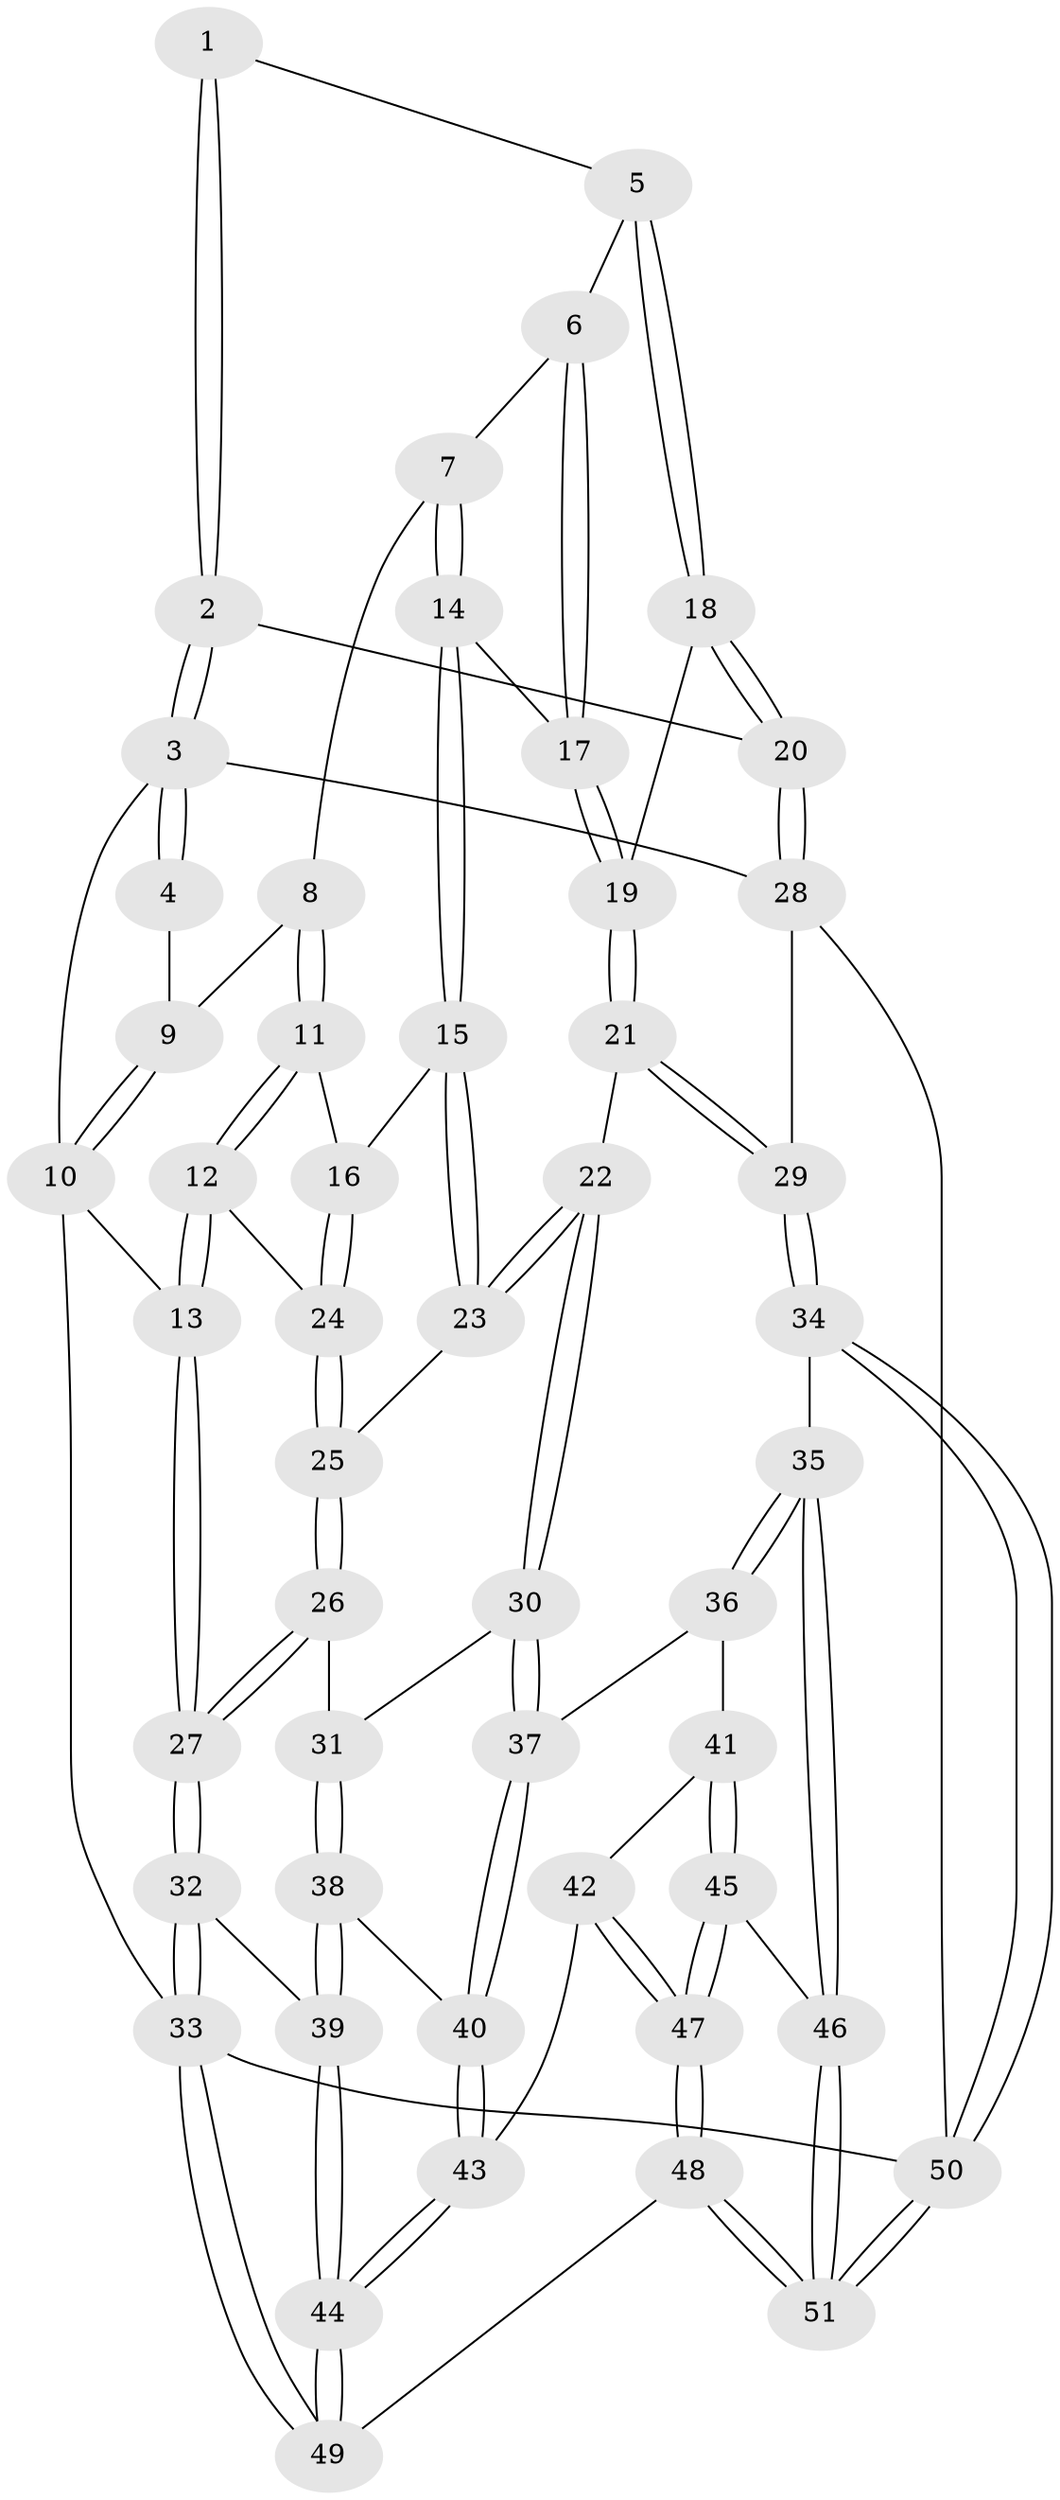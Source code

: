 // Generated by graph-tools (version 1.1) at 2025/38/03/09/25 02:38:33]
// undirected, 51 vertices, 124 edges
graph export_dot {
graph [start="1"]
  node [color=gray90,style=filled];
  1 [pos="+0.6841596628196305+0.1154745977644908"];
  2 [pos="+1+0.28637964092511403"];
  3 [pos="+1+0"];
  4 [pos="+0.5692571522973702+0"];
  5 [pos="+0.6203648212024896+0.2275299261376705"];
  6 [pos="+0.6051968763181527+0.22946511936548386"];
  7 [pos="+0.4007352748281774+0.14224632483744204"];
  8 [pos="+0.31283769833633535+0"];
  9 [pos="+0.31029581786817073+0"];
  10 [pos="+0+0"];
  11 [pos="+0.245207224381534+0.13935009607224677"];
  12 [pos="+0.0038806155237300576+0.2942245025061102"];
  13 [pos="+0+0.2914849338514695"];
  14 [pos="+0.43018628542120463+0.2939340184445488"];
  15 [pos="+0.38842044243488616+0.3636009428706016"];
  16 [pos="+0.23078596548920235+0.32728100858358694"];
  17 [pos="+0.5108073024083+0.3152190325047819"];
  18 [pos="+0.6481994709343272+0.28194725732310155"];
  19 [pos="+0.5969084849413279+0.4315456329976018"];
  20 [pos="+1+0.3817941980173245"];
  21 [pos="+0.6124678950346678+0.5248637156736571"];
  22 [pos="+0.43044538936493393+0.5347628762379857"];
  23 [pos="+0.4062371724995568+0.48194953495863935"];
  24 [pos="+0.18938226898007168+0.37479731031027413"];
  25 [pos="+0.1898449244975266+0.4090979961621189"];
  26 [pos="+0.15826907668800455+0.5041086144243224"];
  27 [pos="+0+0.6625812377125513"];
  28 [pos="+0.9731729872090829+0.5557349378763268"];
  29 [pos="+0.8207803782272164+0.6374194040653035"];
  30 [pos="+0.36064950826071124+0.6113648986749428"];
  31 [pos="+0.3235010719653884+0.6062916243438825"];
  32 [pos="+0+0.6800130907979964"];
  33 [pos="+0+1"];
  34 [pos="+0.7974345634750747+0.6867606527843706"];
  35 [pos="+0.6857101786741766+0.7689413423988177"];
  36 [pos="+0.38876636257420677+0.6865958354837579"];
  37 [pos="+0.3643372778000273+0.6377133092391466"];
  38 [pos="+0.14864336219248248+0.7097353450262788"];
  39 [pos="+0+0.6996861205488935"];
  40 [pos="+0.2481726510142161+0.7889573166106898"];
  41 [pos="+0.40296539460066033+0.7754277849022931"];
  42 [pos="+0.29625288924088944+0.8250751085457572"];
  43 [pos="+0.2540525279356751+0.8224410290731993"];
  44 [pos="+0.2001009000871429+0.9149866911779887"];
  45 [pos="+0.49845478814371813+0.9175750142014708"];
  46 [pos="+0.6366219522568155+0.819992596467738"];
  47 [pos="+0.46138482872009495+0.9951750959889861"];
  48 [pos="+0.4041377425885931+1"];
  49 [pos="+0.2691211884917361+1"];
  50 [pos="+0.9562501579158891+1"];
  51 [pos="+0.7944283995008619+1"];
  1 -- 2;
  1 -- 2;
  1 -- 5;
  2 -- 3;
  2 -- 3;
  2 -- 20;
  3 -- 4;
  3 -- 4;
  3 -- 10;
  3 -- 28;
  4 -- 9;
  5 -- 6;
  5 -- 18;
  5 -- 18;
  6 -- 7;
  6 -- 17;
  6 -- 17;
  7 -- 8;
  7 -- 14;
  7 -- 14;
  8 -- 9;
  8 -- 11;
  8 -- 11;
  9 -- 10;
  9 -- 10;
  10 -- 13;
  10 -- 33;
  11 -- 12;
  11 -- 12;
  11 -- 16;
  12 -- 13;
  12 -- 13;
  12 -- 24;
  13 -- 27;
  13 -- 27;
  14 -- 15;
  14 -- 15;
  14 -- 17;
  15 -- 16;
  15 -- 23;
  15 -- 23;
  16 -- 24;
  16 -- 24;
  17 -- 19;
  17 -- 19;
  18 -- 19;
  18 -- 20;
  18 -- 20;
  19 -- 21;
  19 -- 21;
  20 -- 28;
  20 -- 28;
  21 -- 22;
  21 -- 29;
  21 -- 29;
  22 -- 23;
  22 -- 23;
  22 -- 30;
  22 -- 30;
  23 -- 25;
  24 -- 25;
  24 -- 25;
  25 -- 26;
  25 -- 26;
  26 -- 27;
  26 -- 27;
  26 -- 31;
  27 -- 32;
  27 -- 32;
  28 -- 29;
  28 -- 50;
  29 -- 34;
  29 -- 34;
  30 -- 31;
  30 -- 37;
  30 -- 37;
  31 -- 38;
  31 -- 38;
  32 -- 33;
  32 -- 33;
  32 -- 39;
  33 -- 49;
  33 -- 49;
  33 -- 50;
  34 -- 35;
  34 -- 50;
  34 -- 50;
  35 -- 36;
  35 -- 36;
  35 -- 46;
  35 -- 46;
  36 -- 37;
  36 -- 41;
  37 -- 40;
  37 -- 40;
  38 -- 39;
  38 -- 39;
  38 -- 40;
  39 -- 44;
  39 -- 44;
  40 -- 43;
  40 -- 43;
  41 -- 42;
  41 -- 45;
  41 -- 45;
  42 -- 43;
  42 -- 47;
  42 -- 47;
  43 -- 44;
  43 -- 44;
  44 -- 49;
  44 -- 49;
  45 -- 46;
  45 -- 47;
  45 -- 47;
  46 -- 51;
  46 -- 51;
  47 -- 48;
  47 -- 48;
  48 -- 49;
  48 -- 51;
  48 -- 51;
  50 -- 51;
  50 -- 51;
}
